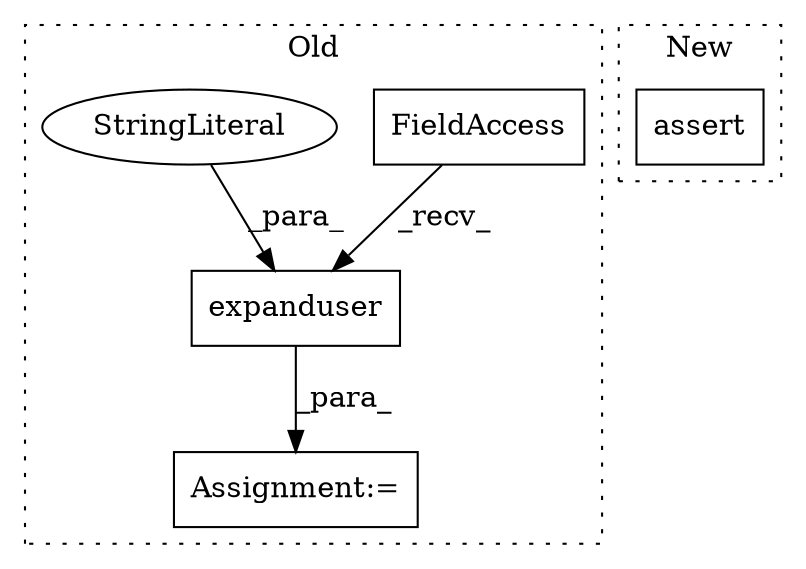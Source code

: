 digraph G {
subgraph cluster0 {
1 [label="expanduser" a="32" s="645,659" l="11,1" shape="box"];
3 [label="FieldAccess" a="22" s="637" l="7" shape="box"];
4 [label="Assignment:=" a="7" s="623" l="1" shape="box"];
5 [label="StringLiteral" a="45" s="656" l="3" shape="ellipse"];
label = "Old";
style="dotted";
}
subgraph cluster1 {
2 [label="assert" a="6" s="778" l="7" shape="box"];
label = "New";
style="dotted";
}
1 -> 4 [label="_para_"];
3 -> 1 [label="_recv_"];
5 -> 1 [label="_para_"];
}